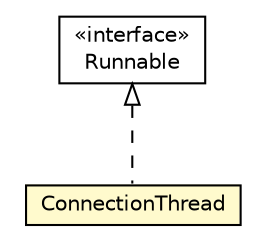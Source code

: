 #!/usr/local/bin/dot
#
# Class diagram 
# Generated by UMLGraph version R5_6_6-8-g8d7759 (http://www.umlgraph.org/)
#

digraph G {
	edge [fontname="Helvetica",fontsize=10,labelfontname="Helvetica",labelfontsize=10];
	node [fontname="Helvetica",fontsize=10,shape=plaintext];
	nodesep=0.25;
	ranksep=0.5;
	// org.dayatang.dsrouter.datasource.ConnectionThread
	c17463 [label=<<table title="org.dayatang.dsrouter.datasource.ConnectionThread" border="0" cellborder="1" cellspacing="0" cellpadding="2" port="p" bgcolor="lemonChiffon" href="./ConnectionThread.html">
		<tr><td><table border="0" cellspacing="0" cellpadding="1">
<tr><td align="center" balign="center"> ConnectionThread </td></tr>
		</table></td></tr>
		</table>>, URL="./ConnectionThread.html", fontname="Helvetica", fontcolor="black", fontsize=10.0];
	//org.dayatang.dsrouter.datasource.ConnectionThread implements java.lang.Runnable
	c17504:p -> c17463:p [dir=back,arrowtail=empty,style=dashed];
	// java.lang.Runnable
	c17504 [label=<<table title="java.lang.Runnable" border="0" cellborder="1" cellspacing="0" cellpadding="2" port="p" href="http://download.oracle.com/javase/7/docs/api/java/lang/Runnable.html">
		<tr><td><table border="0" cellspacing="0" cellpadding="1">
<tr><td align="center" balign="center"> &#171;interface&#187; </td></tr>
<tr><td align="center" balign="center"> Runnable </td></tr>
		</table></td></tr>
		</table>>, URL="http://download.oracle.com/javase/7/docs/api/java/lang/Runnable.html", fontname="Helvetica", fontcolor="black", fontsize=10.0];
}

